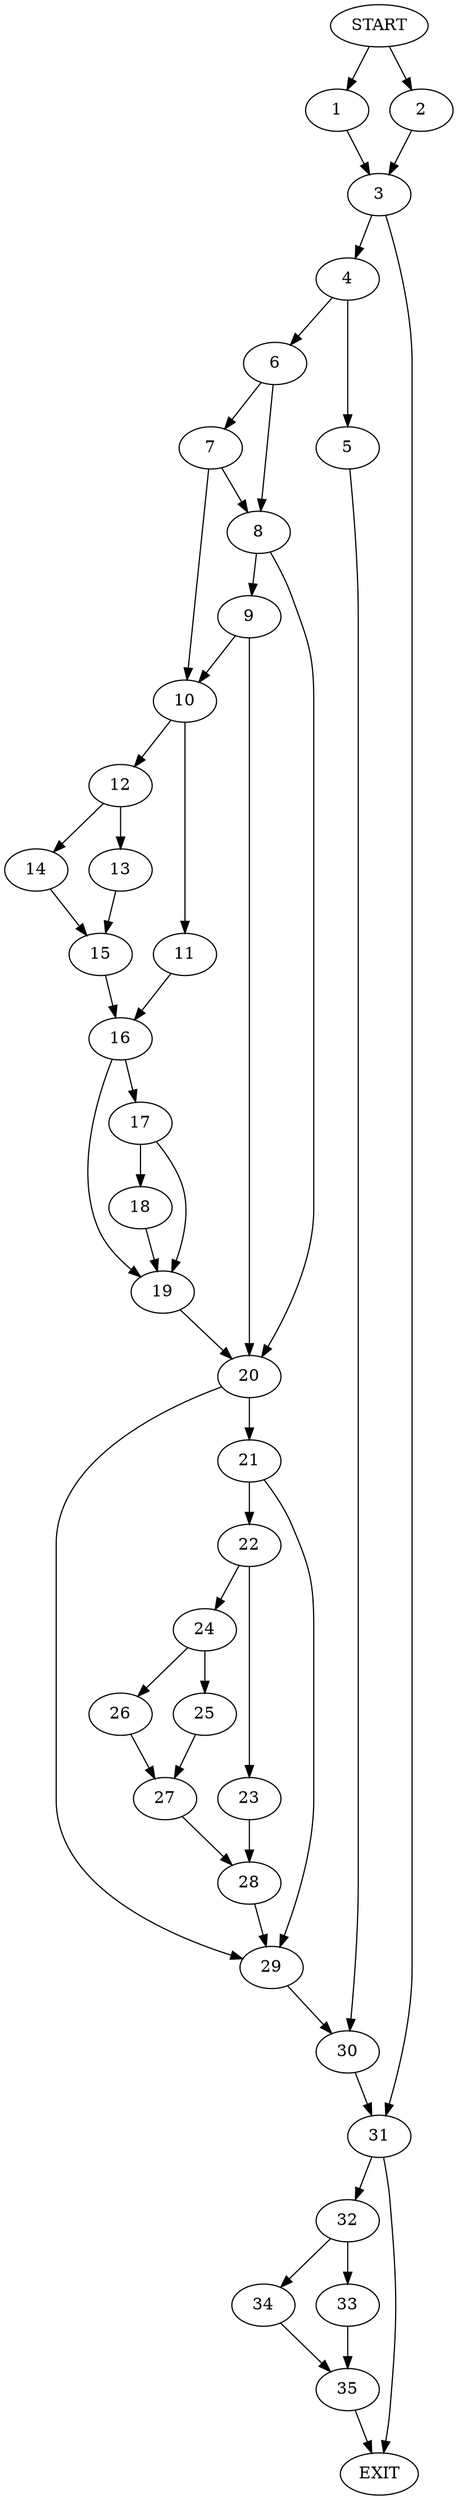 digraph { 
0 [label="START"];
1;
2;
3;
4;
5;
6;
7;
8;
9;
10;
11;
12;
13;
14;
15;
16;
17;
18;
19;
20;
21;
22;
23;
24;
25;
26;
27;
28;
29;
30;
31;
32;
33;
34;
35;
36[label="EXIT"];
0 -> 1;
0 -> 2;
1 -> 3;
2 -> 3;
3 -> 4;
3 -> 31;
4 -> 6;
4 -> 5;
5 -> 30;
6 -> 7;
6 -> 8;
7 -> 10;
7 -> 8;
8 -> 9;
8 -> 20;
9 -> 10;
9 -> 20;
10 -> 11;
10 -> 12;
11 -> 16;
12 -> 13;
12 -> 14;
13 -> 15;
14 -> 15;
15 -> 16;
16 -> 17;
16 -> 19;
17 -> 18;
17 -> 19;
18 -> 19;
19 -> 20;
20 -> 21;
20 -> 29;
21 -> 22;
21 -> 29;
22 -> 23;
22 -> 24;
23 -> 28;
24 -> 25;
24 -> 26;
25 -> 27;
26 -> 27;
27 -> 28;
28 -> 29;
29 -> 30;
30 -> 31;
31 -> 32;
31 -> 36;
32 -> 33;
32 -> 34;
33 -> 35;
34 -> 35;
35 -> 36;
}
